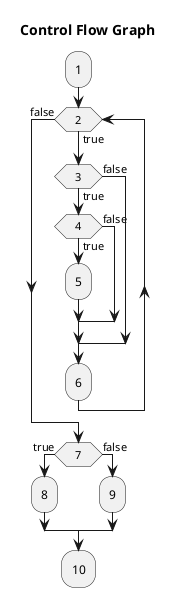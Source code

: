 @startuml ControlFlowGraph

title Control Flow Graph

skinparam ConditionEndStyle hline
!pragma useVerticalIf on

:1;
while (2) is (true)
  if (3) then (true)
    if (4) then (true)
      :5;
    else (false)
    endif
  else (false)
  endif
  :6;
endwhile (false)
if (7) then (true)
  :8;
else (false)
  :9;
endif
:10;

@enduml
